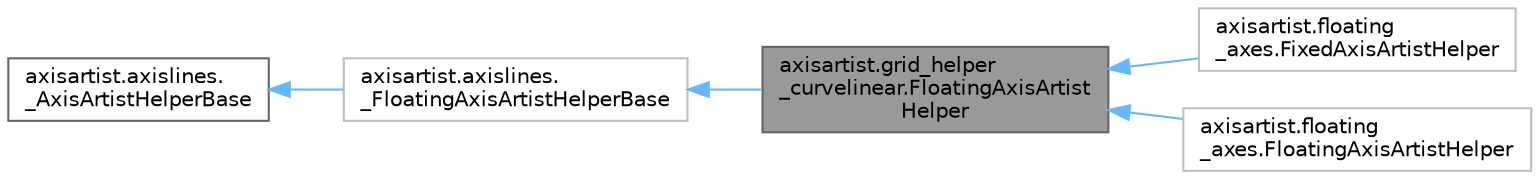 digraph "axisartist.grid_helper_curvelinear.FloatingAxisArtistHelper"
{
 // LATEX_PDF_SIZE
  bgcolor="transparent";
  edge [fontname=Helvetica,fontsize=10,labelfontname=Helvetica,labelfontsize=10];
  node [fontname=Helvetica,fontsize=10,shape=box,height=0.2,width=0.4];
  rankdir="LR";
  Node1 [id="Node000001",label="axisartist.grid_helper\l_curvelinear.FloatingAxisArtist\lHelper",height=0.2,width=0.4,color="gray40", fillcolor="grey60", style="filled", fontcolor="black",tooltip=" "];
  Node2 -> Node1 [id="edge5_Node000001_Node000002",dir="back",color="steelblue1",style="solid",tooltip=" "];
  Node2 [id="Node000002",label="axisartist.axislines.\l_FloatingAxisArtistHelperBase",height=0.2,width=0.4,color="grey75", fillcolor="white", style="filled",URL="$dc/d3c/classaxisartist_1_1axislines_1_1__FloatingAxisArtistHelperBase.html",tooltip=" "];
  Node3 -> Node2 [id="edge6_Node000002_Node000003",dir="back",color="steelblue1",style="solid",tooltip=" "];
  Node3 [id="Node000003",label="axisartist.axislines.\l_AxisArtistHelperBase",height=0.2,width=0.4,color="gray40", fillcolor="white", style="filled",URL="$dc/d29/classaxisartist_1_1axislines_1_1__AxisArtistHelperBase.html",tooltip=" "];
  Node1 -> Node4 [id="edge7_Node000001_Node000004",dir="back",color="steelblue1",style="solid",tooltip=" "];
  Node4 [id="Node000004",label="axisartist.floating\l_axes.FixedAxisArtistHelper",height=0.2,width=0.4,color="grey75", fillcolor="white", style="filled",URL="$d8/dda/classaxisartist_1_1floating__axes_1_1FixedAxisArtistHelper.html",tooltip=" "];
  Node1 -> Node5 [id="edge8_Node000001_Node000005",dir="back",color="steelblue1",style="solid",tooltip=" "];
  Node5 [id="Node000005",label="axisartist.floating\l_axes.FloatingAxisArtistHelper",height=0.2,width=0.4,color="grey75", fillcolor="white", style="filled",URL="$df/d5a/classaxisartist_1_1floating__axes_1_1FloatingAxisArtistHelper.html",tooltip=" "];
}
